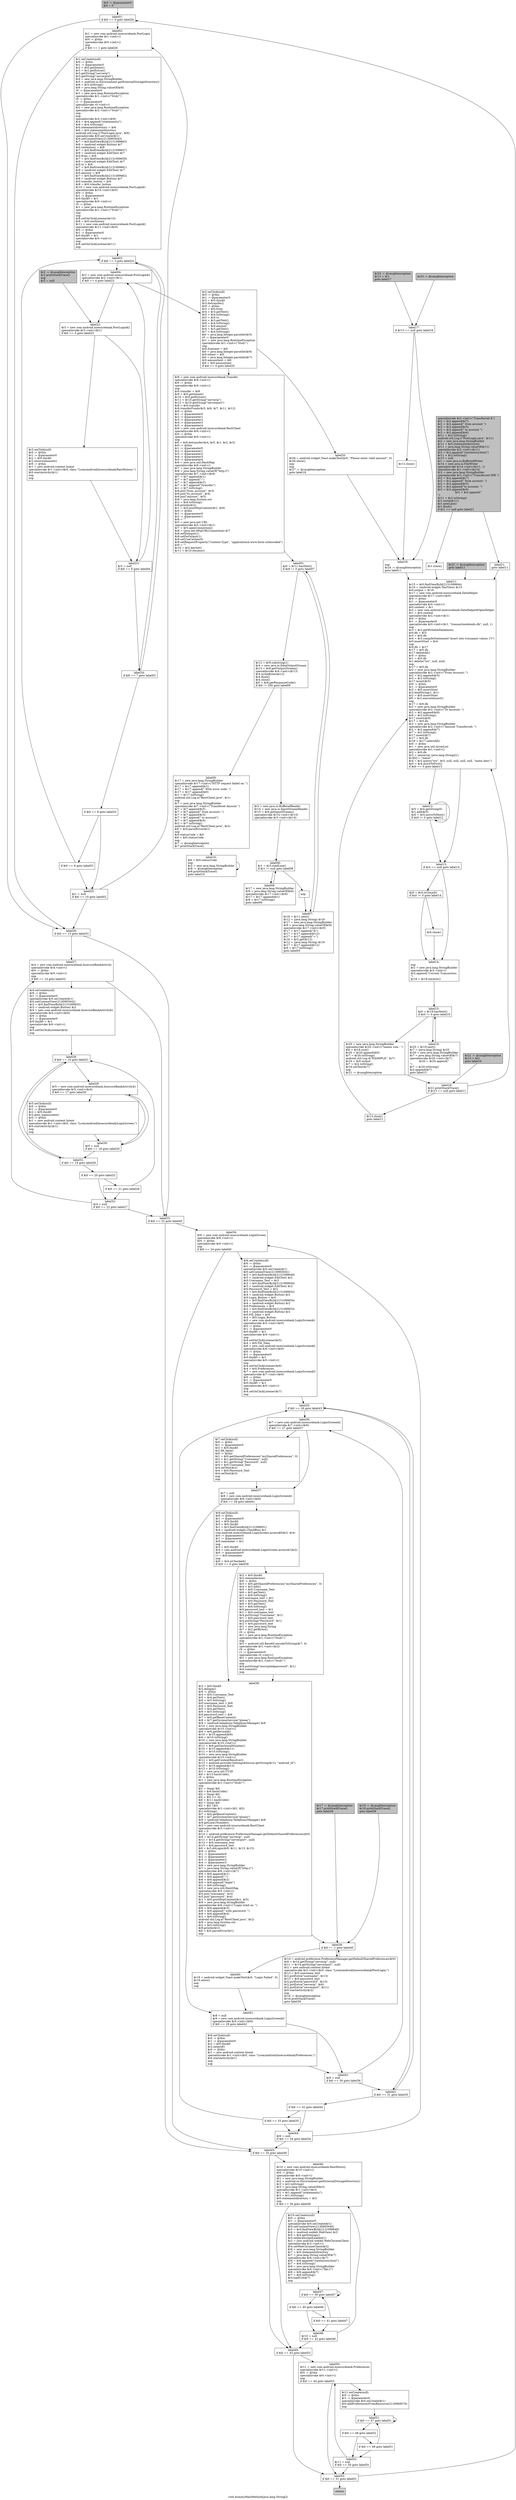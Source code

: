 digraph "void dummyMainMethod(java.lang.String[])" {
    label="void dummyMainMethod(java.lang.String[])";
    node [shape=box];
    "0" [style=filled,fillcolor=gray,label="$r0 := @parameter0\l$i0 = 0\l",];
    "1" [label="label01:\nif $i0 == 0 goto label26\l",];
    "0"->"1";
    "2" [label="label02:\n$r1 = new com.android.insecurebank.PostLogin\lspecialinvoke $r1.<init>()\l$r0 := @this\lspecialinvoke $r0.<init>()\lnop\lif $i0 == 1 goto label26\l",];
    "1"->"2";
    "47" [label="label26:\nif $i0 == 13 goto label33\l",];
    "1"->"47";
    "3" [label="$r1.onCreate(null)\l$r0 := @this\l$r1 := @parameter0\l$r2 = $r0.getIntent()\l$r3 = $r2.getExtras()\l$r3.getString(\"serverip\")\l$r3.getString(\"serverport\")\l$r4 = new java.lang.StringBuilder\l$r5 = android.os.Environment.getExternalStorageDirectory()\l$r6 = $r5.toString()\l$r6 = java.lang.String.valueOf($r6)\lr0 := @parameter0\l$r1 = new java.lang.RuntimeException\lspecialinvoke $r1.<init>(\"Stub!\")\lr0 := @this\lr1 := @parameter0\lspecialinvoke r0.<init>()\l$r2 = new java.lang.RuntimeException\lspecialinvoke $r2.<init>(\"Stub!\")\lnop\lnop\lspecialinvoke $r4.<init>($r6)\l$r4 = $r4.append(\"/statements/\")\l$r6 = $r4.toString()\l$r0.statementdirectory = $r6\l$r6 = $r0.statementdirectory\landroid.util.Log.i(\"PostLogin.java\", $r6)\lspecialinvoke $r0.onCreate($r1)\l$r0.setContentView(2130903043)\l$r7 = $r0.findViewById(2131099663)\l$r8 = (android.widget.Button) $r7\l$r0.rawhistory = $r8\l$r7 = $r0.findViewById(2131099657)\l$r9 = (android.widget.EditText) $r7\l$r0.from = $r9\l$r7 = $r0.findViewById(2131099659)\l$r9 = (android.widget.EditText) $r7\l$r0.to = $r9\l$r7 = $r0.findViewById(2131099661)\l$r9 = (android.widget.EditText) $r7\l$r0.amount = $r9\l$r7 = $r0.findViewById(2131099662)\l$r8 = (android.widget.Button) $r7\l$r0.transfer_button = $r8\l$r8 = $r0.transfer_button\l$r10 = new com.android.insecurebank.PostLogin$1\lspecialinvoke $r10.<init>($r0)\l$r0 := @this\l$r1 := @parameter0\l$r0.this$0 = $r1\lspecialinvoke $r0.<init>()\lr0 := @this\l$r1 = new java.lang.RuntimeException\lspecialinvoke $r1.<init>(\"Stub!\")\lnop\lnop\l$r8.setOnClickListener($r10)\l$r8 = $r0.rawhistory\l$r11 = new com.android.insecurebank.PostLogin$2\lspecialinvoke $r11.<init>($r0)\l$r0 := @this\l$r1 := @parameter0\l$r0.this$0 = $r1\lspecialinvoke $r0.<init>()\lnop\l$r8.setOnClickListener($r11)\lnop\l",];
    "2"->"3";
    "2"->"47";
    "4" [label="label03:\nif $i0 == 3 goto label24\l",];
    "3"->"4";
    "5" [label="label04:\n$r2 = new com.android.insecurebank.PostLogin$1\lspecialinvoke $r2.<init>($r1)\lif $i0 == 4 goto label22\l",];
    "4"->"5";
    "43" [label="label24:\nif $i0 == 7 goto label03\l",];
    "4"->"43";
    "6" [label="$r2.onClick(null)\l$r0 := @this\l$r1 := @parameter0\l$r3 = $r0.this$0\l$r3.dotransfer()\l$r0 := @this\l$r3 = $r0.from\l$r4 = $r3.getText()\l$r5 = $r4.toString()\l$r3 = $r0.to\l$r4 = $r3.getText()\l$r6 = $r4.toString()\l$r3 = $r0.amount\l$r4 = $r3.getText()\l$r7 = $r4.toString()\l$i0 = java.lang.Integer.parseInt($r5)\lr0 := @parameter0\l$r1 = new java.lang.RuntimeException\lspecialinvoke $r1.<init>(\"Stub!\")\lnop\l$r0.fromtext = $i0\l$i0 = java.lang.Integer.parseInt($r6)\l$r0.totext = $i0\l$i0 = java.lang.Integer.parseInt($r7)\l$r0.amounttext = $i0\l$i0 = $r0.amounttext\lif $i0 <= 0 goto label20\l",];
    "5"->"6";
    "40" [label="label22:\n$r3 = new com.android.insecurebank.PostLogin$2\lspecialinvoke $r3.<init>($r1)\lif $i0 == 5 goto label23\l",];
    "5"->"40";
    "7" [label="$r8 = new com.android.insecurebank.Transfer\lspecialinvoke $r8.<init>()\l$r0 := @this\lspecialinvoke $r0.<init>()\lnop\l$r0.transfer = $r8\l$r9 = $r0.getIntent()\l$r10 = $r9.getExtras()\l$r11 = $r10.getString(\"serverip\")\l$r12 = $r10.getString(\"serverport\")\l$r8 = $r0.transfer\l$r8.transferFunds($r5, $r6, $r7, $r11, $r12)\l$r0 := @this\l$r1 := @parameter0\l$r2 := @parameter1\l$r3 := @parameter2\l$r4 := @parameter3\l$r5 := @parameter4\l$r6 = new com.android.insecurebank.RestClient\lspecialinvoke $r6.<init>()\l$r0 := @this\lspecialinvoke $r0.<init>()\lnop\l$i0 = $r6.dotransfer($r4, $r5, $r1, $r2, $r3)\l$r0 := @this\l$r1 := @parameter0\l$r2 := @parameter1\l$r3 := @parameter2\l$r4 := @parameter3\l$r5 := @parameter4\l$r6 = new java.util.HashMap\lspecialinvoke $r6.<init>()\l$r7 = new java.lang.StringBuilder\l$r8 = java.lang.String.valueOf(\"http://\")\lspecialinvoke $r7.<init>($r8)\l$r7 = $r7.append($r1)\l$r7 = $r7.append(\":\")\l$r7 = $r7.append($r2)\l$r7 = $r7.append(\"/transfer\")\l$r1 = $r7.toString()\l$r6.put(\"from_account\", $r3)\l$r6.put(\"to_account\", $r4)\l$r6.put(\"amount\", $r5)\l$r9 = java.lang.System.out\l$r2 = $r6.toString()\l$r9.println($r2)\l$r1 = $r0.postHttpContent($r1, $r6)\l$r0 := @this\l$r1 := @parameter0\l$r2 := @parameter1\l$r6 = \"\"\l$r5 = new java.net.URL\lspecialinvoke $r5.<init>($r1)\l$r7 = $r5.openConnection()\l$r8 = (java.net.HttpURLConnection) $r7\l$r8.setDoInput(1)\l$r8.setDoOutput(1)\l$r8.setUseCaches(0)\l$r8.setRequestProperty(\"Content-Type\", \"application/x-www-form-urlencoded\")\l$r9 = \"\"\l$r10 = $r2.keySet()\l$r11 = $r10.iterator()\l",];
    "6"->"7";
    "35" [label="label20:\n$r26 = android.widget.Toast.makeText($r0, \"Please enter valid amount\", 0)\l$r26.show()\lnop\lnop\l$r27 := @caughtexception\lgoto label18\l",];
    "6"->"35";
    "8" [label="label05:\n$z0 = $r11.hasNext()\lif $z0 != 0 goto label07\l",];
    "7"->"8";
    "9" [label="$r12 = $r9.substring(1)\l$r4 = new java.io.DataOutputStream\l$r13 = $r8.getOutputStream()\lspecialinvoke $r4.<init>($r13)\l$r4.writeBytes($r12)\l$r4.flush()\l$r4.close()\l$i0 = $r8.getResponseCode()\lif $i0 != 200 goto label09\l",];
    "8"->"9";
    "13" [label="label07:\n$r16 = $r11.next()\l$r12 = (java.lang.String) $r16\l$r17 = new java.lang.StringBuilder\l$r9 = java.lang.String.valueOf($r9)\lspecialinvoke $r17.<init>($r9)\l$r17 = $r17.append(\"&\")\l$r17 = $r17.append($r12)\l$r17 = $r17.append(\"=\")\l$r16 = $r2.get($r12)\l$r12 = (java.lang.String) $r16\l$r17 = $r17.append($r12)\l$r9 = $r17.toString()\lgoto label05\l",];
    "8"->"13";
    "10" [label="$r3 = new java.io.BufferedReader\l$r14 = new java.io.InputStreamReader\l$r15 = $r8.getInputStream()\lspecialinvoke $r14.<init>($r15)\lspecialinvoke $r3.<init>($r14)\l",];
    "9"->"10";
    "15" [label="label09:\n$r17 = new java.lang.StringBuilder\lspecialinvoke $r17.<init>(\"HTTP request failed on: \")\l$r17 = $r17.append($r1)\l$r17 = $r17.append(\" With error code: \")\l$r17 = $r17.append($i0)\l$r1 = $r17.toString()\landroid.util.Log.e(\"RestClient.java\", $r1)\lnop\l$r7 = new java.lang.StringBuilder\lspecialinvoke $r7.<init>(\"Transfered Amount \")\l$r7 = $r7.append($r5)\l$r7 = $r7.append(\" from account: \")\l$r7 = $r7.append($r3)\l$r7 = $r7.append(\" to account\")\l$r7 = $r7.append($r4)\l$r2 = $r7.toString()\landroid.util.Log.e(\"RestClient.java\", $r2)\l$i0 = $r0.parseError($r1)\lnop\l$r0.statusCode = $i0\l$i0 = $r0.statusCode\lnop\l$r7 := @caughtexception\l$r7.printStackTrace()\l",];
    "9"->"15";
    "11" [label="label06:\n$r1 = $r3.readLine()\lif $r1 != null goto label08\l",];
    "10"->"11";
    "12" [label="nop\l",];
    "11"->"12";
    "14" [label="label08:\n$r17 = new java.lang.StringBuilder\l$r6 = java.lang.String.valueOf($r6)\lspecialinvoke $r17.<init>($r6)\l$r17 = $r17.append($r1)\l$r6 = $r17.toString()\lgoto label06\l",];
    "11"->"14";
    "12"->"13";
    "13"->"8";
    "14"->"11";
    "16" [label="label10:\n$i0 = $r0.statusCode\lnop\l$r2 = new java.lang.StringBuilder\l$r8 := @caughtexception\l$r8.printStackTrace()\lgoto label10\l",];
    "15"->"16";
    "16"->"16";
    "17" [style=filled,fillcolor=gray,label="specialinvoke $r2.<init>(\"Transferred $\")\l$r2 = $r2.append($r7)\l$r2 = $r2.append(\" from account \")\l$r2 = $r2.append($r5)\l$r2 = $r2.append(\" to account \")\l$r2 = $r2.append($r6)\l$r11 = $r2.toString()\landroid.util.Log.i(\"PostLogin.java\", $r11)\l$r2 = new java.lang.StringBuilder\l$r11 = $r0.statementdirectory\l$r11 = java.lang.String.valueOf($r11)\lspecialinvoke $r2.<init>($r11)\l$r2 = $r2.append(\"/rawhistory.html\")\l$r11 = $r2.toString()\l$r13 = null\l$r1 = new java.io.BufferedWriter\l$r14 = new java.io.FileWriter\lspecialinvoke $r14.<init>($r11, 1)\lspecialinvoke $r1.<init>($r14)\l$r2 = new java.lang.StringBuilder\lspecialinvoke $r2.<init>(\"Transferred INR \")\l$r2 = $r2.append($r7)\l$r2 = $r2.append(\" from account: \")\l$r2 = $r2.append($r5)\l$r2 = $r2.append(\"to account: \")\l$r2 = $r2.append($r6)\l$r2 = $r2.append(\"\n\")\l$r11 = $r2.toString()\l$r1.write($r11)\l$r1.newLine()\l$r1.flush()\lif $r1 == null goto label21\l",];
    "18" [label="$r1.close()\l",];
    "17"->"18";
    "38" [label="label21:\ngoto label11\l",];
    "17"->"38";
    "19" [label="label11:\n$r15 = $r0.findViewById(2131099664)\l$r16 = (android.widget.TextView) $r15\l$r0.output = $r16\l$r17 = new com.android.insecurebank.DataHelper\lspecialinvoke $r17.<init>($r0)\l$r0 := @this\l$r1 := @parameter0\lspecialinvoke $r0.<init>()\l$r0.context = $r1\l$r2 = new com.android.insecurebank.DataHelper$OpenHelper\l$r1 = $r0.context\lspecialinvoke $r2.<init>($r1)\l$r0 := @this\l$r1 := @parameter0\lspecialinvoke $r0.<init>($r1, \"transactiondetails.db\", null, 1)\lnop\l$r3 = $r2.getWritableDatabase()\l$r0.db = $r3\l$r3 = $r0.db\l$r4 = $r3.compileStatement(\"insert into trx(name) values (?)\")\l$r0.insertStmt = $r4\lnop\l$r0.dh = $r17\l$r17 = $r0.dh\l$r17.deleteAll()\l$r0 := @this\l$r1 = $r0.db\l$r1.delete(\"trx\", null, null)\lnop\l$r17 = $r0.dh\l$r2 = new java.lang.StringBuilder\lspecialinvoke $r2.<init>(\"From Account: \")\l$r2 = $r2.append($r5)\l$r5 = $r2.toString()\l$r17.insert($r5)\l$r0 := @this\l$r1 := @parameter0\l$r2 = $r0.insertStmt\l$r2.bindString(1, $r1)\l$r2 = $r0.insertStmt\l$l0 = $r2.executeInsert()\lnop\l$r17 = $r0.dh\l$r2 = new java.lang.StringBuilder\lspecialinvoke $r2.<init>(\"To Account: \")\l$r2 = $r2.append($r6)\l$r6 = $r2.toString()\l$r17.insert($r6)\l$r17 = $r0.dh\l$r2 = new java.lang.StringBuilder\lspecialinvoke $r2.<init>(\"Amount Transferred: \")\l$r2 = $r2.append($r7)\l$r7 = $r2.toString()\l$r17.insert($r7)\l$r17 = $r0.dh\l$r18 = $r17.selectAll()\l$r0 := @this\l$r1 = new java.util.ArrayList\lspecialinvoke $r1.<init>()\l$r2 = $r0.db\l$r3 = newarray (java.lang.String)[1]\l$r3[0] = \"name\"\l$r4 = $r2.query(\"trx\", $r3, null, null, null, null, \"name desc\")\l$z0 = $r4.moveToFirst()\lif $z0 == 0 goto label13\l",];
    "18"->"19";
    "20" [label="label12:\n$r5 = $r4.getString(0)\l$r1.add($r5)\l$z0 = $r4.moveToNext()\lif $z0 != 0 goto label12\l",];
    "19"->"20";
    "21" [label="label13:\nif $r4 == null goto label14\l",];
    "19"->"21";
    "20"->"20";
    "20"->"21";
    "22" [label="$z0 = $r4.isClosed()\lif $z0 != 0 goto label14\l",];
    "21"->"22";
    "24" [label="label14:\nnop\l$r2 = new java.lang.StringBuilder\lspecialinvoke $r2.<init>()\l$r2.append(\"Current Transaction:\n\")\l$r19 = $r18.iterator()\l",];
    "21"->"24";
    "23" [label="$r4.close()\l",];
    "22"->"23";
    "22"->"24";
    "23"->"24";
    "25" [label="label15:\n$z0 = $r19.hasNext()\lif $z0 != 0 goto label19\l",];
    "24"->"25";
    "26" [label="$r20 = new java.lang.StringBuilder\lspecialinvoke $r20.<init>(\"names size - \")\l$i0 = $r18.size()\l$r20 = $r20.append($i0)\l$r7 = $r20.toString()\landroid.util.Log.d(\"EXAMPLE\", $r7)\l$r16 = $r0.output\l$r7 = $r2.toString()\l$r16.setText($r7)\lnop\l$r21 := @caughtexception\l",];
    "25"->"26";
    "34" [label="label19:\n$r25 = $r19.next()\l$r7 = (java.lang.String) $r25\l$r20 = new java.lang.StringBuilder\l$r7 = java.lang.String.valueOf($r7)\lspecialinvoke $r20.<init>($r7)\l$r20 = $r20.append(\"\n\")\l$r7 = $r20.toString()\l$r2.append($r7)\lgoto label15\l",];
    "25"->"34";
    "27" [label="label16:\n$r21.printStackTrace()\lif $r13 == null goto label11\l",];
    "26"->"27";
    "27"->"19";
    "28" [label="$r13.close()\lgoto label11\l",];
    "27"->"28";
    "28"->"19";
    "29" [style=filled,fillcolor=gray,label="$r22 := @caughtexception\lgoto label11\l",];
    "29"->"19";
    "30" [style=filled,fillcolor=gray,label="$r23 := @caughtexception\l",];
    "31" [label="label17:\nif $r13 == null goto label18\l",];
    "30"->"31";
    "32" [label="$r13.close()\l",];
    "31"->"32";
    "33" [label="label18:\nnop\l$r24 := @caughtexception\lgoto label11\l",];
    "31"->"33";
    "32"->"33";
    "33"->"19";
    "34"->"25";
    "35"->"33";
    "36" [style=filled,fillcolor=gray,label="$r23 := @caughtexception\l$r13 = $r1\lgoto label17\l",];
    "36"->"31";
    "37" [style=filled,fillcolor=gray,label="$r21 := @caughtexception\l$r13 = $r1\lgoto label16\l",];
    "37"->"27";
    "38"->"19";
    "39" [style=filled,fillcolor=gray,label="$r2 := @caughtexception\l$r2.printStackTrace()\lnop\l$r2 = null\l",];
    "39"->"40";
    "41" [label="$r3.onClick(null)\l$r0 := @this\l$r1 := @parameter0\l$r2 = $r0.this$0\l$r2.showstatement()\l$r0 := @this\l$r1 = new android.content.Intent\lspecialinvoke $r1.<init>($r0, class \"Lcom/android/insecurebank/RawHistory;\")\l$r0.startActivity($r1)\lnop\lnop\l",];
    "40"->"41";
    "42" [label="label23:\n$r3 = null\lif $i0 == 6 goto label04\l",];
    "40"->"42";
    "41"->"42";
    "42"->"5";
    "42"->"43";
    "43"->"4";
    "44" [label="if $i0 == 8 goto label25\l",];
    "43"->"44";
    "45" [label="if $i0 == 9 goto label03\l",];
    "44"->"45";
    "46" [label="label25:\n$r1 = null\lif $i0 == 10 goto label02\l",];
    "44"->"46";
    "45"->"4";
    "45"->"46";
    "46"->"2";
    "46"->"47";
    "48" [label="label27:\n$r4 = new com.android.insecurebank.InsecureBankActivity\lspecialinvoke $r4.<init>()\l$r0 := @this\lspecialinvoke $r0.<init>()\lnop\lif $i0 == 14 goto label33\l",];
    "47"->"48";
    "58" [label="label33:\nif $i0 == 23 goto label45\l",];
    "47"->"58";
    "49" [label="$r4.onCreate(null)\l$r0 := @this\l$r1 := @parameter0\lspecialinvoke $r0.onCreate($r1)\l$r0.setContentView(2130903042)\l$r2 = $r0.findViewById(2131099655)\l$r3 = (android.widget.Button) $r2\l$r4 = new com.android.insecurebank.InsecureBankActivity$1\lspecialinvoke $r4.<init>($r0)\l$r0 := @this\l$r1 := @parameter0\l$r0.this$0 = $r1\lspecialinvoke $r0.<init>()\lnop\l$r3.setOnClickListener($r4)\lnop\l",];
    "48"->"49";
    "48"->"58";
    "50" [label="label28:\nif $i0 == 16 goto label31\l",];
    "49"->"50";
    "51" [label="label29:\n$r5 = new com.android.insecurebank.InsecureBankActivity$1\lspecialinvoke $r5.<init>($r4)\lif $i0 == 17 goto label30\l",];
    "50"->"51";
    "54" [label="label31:\nif $i0 == 19 goto label28\l",];
    "50"->"54";
    "52" [label="$r5.onClick(null)\l$r0 := @this\l$r1 := @parameter0\l$r2 = $r0.this$0\l$r2.goto_loginscreen()\l$r0 := @this\l$r1 = new android.content.Intent\lspecialinvoke $r1.<init>($r0, class \"Lcom/android/insecurebank/LoginScreen;\")\l$r0.startActivity($r1)\lnop\lnop\l",];
    "51"->"52";
    "53" [label="label30:\n$r5 = null\lif $i0 == 18 goto label29\l",];
    "51"->"53";
    "52"->"53";
    "53"->"51";
    "53"->"54";
    "54"->"50";
    "55" [label="if $i0 == 20 goto label32\l",];
    "54"->"55";
    "56" [label="if $i0 == 21 goto label28\l",];
    "55"->"56";
    "57" [label="label32:\n$r4 = null\lif $i0 == 22 goto label27\l",];
    "55"->"57";
    "56"->"50";
    "56"->"57";
    "57"->"48";
    "57"->"58";
    "59" [label="label34:\n$r6 = new com.android.insecurebank.LoginScreen\lspecialinvoke $r6.<init>()\l$r0 := @this\lspecialinvoke $r0.<init>()\lnop\lif $i0 == 24 goto label45\l",];
    "58"->"59";
    "80" [label="label45:\nif $i0 == 35 goto label49\l",];
    "58"->"80";
    "60" [label="$r6.onCreate(null)\l$r0 := @this\l$r1 := @parameter0\lspecialinvoke $r0.onCreate($r1)\l$r0.setContentView(2130903041)\l$r2 = $r0.findViewById(2131099649)\l$r3 = (android.widget.EditText) $r2\l$r0.Username_Text = $r3\l$r2 = $r0.findViewById(2131099650)\l$r3 = (android.widget.EditText) $r2\l$r0.Password_Text = $r3\l$r2 = $r0.findViewById(2131099652)\l$r4 = (android.widget.Button) $r2\l$r0.Login_Button = $r4\l$r2 = $r0.findViewById(2131099654)\l$r4 = (android.widget.Button) $r2\l$r0.Preferences = $r4\l$r2 = $r0.findViewById(2131099653)\l$r4 = (android.widget.Button) $r2\l$r0.Fill_Data = $r4\l$r4 = $r0.Login_Button\l$r5 = new com.android.insecurebank.LoginScreen$1\lspecialinvoke $r5.<init>($r0)\l$r0 := @this\l$r1 := @parameter0\l$r0.this$0 = $r1\lspecialinvoke $r0.<init>()\lnop\l$r4.setOnClickListener($r5)\l$r4 = $r0.Fill_Data\l$r6 = new com.android.insecurebank.LoginScreen$2\lspecialinvoke $r6.<init>($r0)\l$r0 := @this\l$r1 := @parameter0\l$r0.this$0 = $r1\lspecialinvoke $r0.<init>()\lnop\l$r4.setOnClickListener($r6)\l$r4 = $r0.Preferences\l$r7 = new com.android.insecurebank.LoginScreen$3\lspecialinvoke $r7.<init>($r0)\l$r0 := @this\l$r1 := @parameter0\l$r0.this$0 = $r1\lspecialinvoke $r0.<init>()\lnop\l$r4.setOnClickListener($r7)\lnop\l",];
    "59"->"60";
    "59"->"80";
    "61" [label="label35:\nif $i0 == 26 goto label43\l",];
    "60"->"61";
    "62" [label="label36:\n$r7 = new com.android.insecurebank.LoginScreen$2\lspecialinvoke $r7.<init>($r6)\lif $i0 == 27 goto label37\l",];
    "61"->"62";
    "76" [label="label43:\nif $i0 == 31 goto label35\l",];
    "61"->"76";
    "63" [label="$r7.onClick(null)\l$r0 := @this\l$r1 := @parameter0\l$r2 = $r0.this$0\l$r2.fill_data()\l$r0 := @this\l$r1 = $r0.getSharedPreferences(\"mySharedPreferences\", 0)\l$r2 = $r1.getString(\"Username\", null)\l$r3 = $r1.getString(\"Password\", null)\l$r4 = $r0.Username_Text\l$r4.setText($r2)\l$r4 = $r0.Password_Text\l$r4.setText($r3)\lnop\lnop\l",];
    "62"->"63";
    "64" [label="label37:\n$r7 = null\l$r8 = new com.android.insecurebank.LoginScreen$1\lspecialinvoke $r8.<init>($r6)\lif $i0 == 28 goto label41\l",];
    "62"->"64";
    "63"->"64";
    "65" [label="$r8.onClick(null)\l$r0 := @this\l$r1 := @parameter0\l$r2 = $r0.this$0\l$r3 = $r0.this$0\l$r1 = $r3.findViewById(2131099651)\l$r4 = (android.widget.CheckBox) $r1\lcom.android.insecurebank.LoginScreen.access$0($r2, $r4)\l$r0 := @parameter0\l$r1 := @parameter1\l$r0.remember = $r1\lnop\l$r2 = $r0.this$0\l$r4 = com.android.insecurebank.LoginScreen.access$1($r2)\l$r0 := @parameter0\lr1 = $r0.remember\lnop\l$z0 = $r4.isChecked()\lif $z0 == 0 goto label38\l",];
    "64"->"65";
    "73" [label="label41:\n$r8 = null\l$r9 = new com.android.insecurebank.LoginScreen$3\lspecialinvoke $r9.<init>($r6)\lif $i0 == 29 goto label42\l",];
    "64"->"73";
    "66" [label="$r2 = $r0.this$0\l$r2.rememberme()\l$r0 := @this\l$r3 = $r0.getSharedPreferences(\"mySharedPreferences\", 0)\l$r4 = $r3.edit()\l$r5 = $r0.Username_Text\l$r6 = $r5.getText()\l$r1 = $r6.toString()\l$r0.username_text = $r1\l$r5 = $r0.Password_Text\l$r6 = $r5.getText()\l$r1 = $r6.toString()\l$r0.password_text = $r1\l$r1 = $r0.username_text\l$r4.putString(\"Username\", $r1)\l$r1 = $r0.password_text\l$r4.putString(\"Password\", $r1)\l$r2 = $r0.password_text\l$r1 = new java.lang.String\l$r7 = $r2.getBytes()\lr0 := @this\l$r1 = new java.lang.RuntimeException\lspecialinvoke $r1.<init>(\"Stub!\")\lnop\l$r2 = android.util.Base64.encodeToString($r7, 4)\lspecialinvoke $r1.<init>($r2)\lr0 := @this\lr1 := @parameter0\lspecialinvoke r0.<init>()\l$r2 = new java.lang.RuntimeException\lspecialinvoke $r2.<init>(\"Stub!\")\lnop\l$r4.putString(\"encryptedpassword\", $r1)\l$r4.commit()\lnop\l",];
    "65"->"66";
    "67" [label="label38:\n$r2 = $r0.this$0\l$r2.dologin()\l$r0 := @this\l$r4 = $r0.Username_Text\l$r5 = $r4.getText()\l$r6 = $r5.toString()\l$r0.username_text = $r6\l$r4 = $r0.Password_Text\l$r5 = $r4.getText()\l$r6 = $r5.toString()\l$r0.password_text = $r6\l$r7 = $r0.getBaseContext()\l$r8 = $r7.getSystemService(\"phone\")\l$r9 = (android.telephony.TelephonyManager) $r8\l$r10 = new java.lang.StringBuilder\lspecialinvoke $r10.<init>()\l$r6 = $r9.getDeviceId()\l$r10 = $r10.append($r6)\l$r6 = $r10.toString()\l$r10 = new java.lang.StringBuilder\lspecialinvoke $r10.<init>()\l$r11 = $r9.getSimSerialNumber()\l$r10 = $r10.append($r11)\l$r11 = $r10.toString()\l$r10 = new java.lang.StringBuilder\lspecialinvoke $r10.<init>()\l$r12 = $r0.getContentResolver()\l$r13 = android.provider.Settings$Secure.getString($r12, \"android_id\")\l$r10 = $r10.append($r13)\l$r13 = $r10.toString()\l$r1 = new java.util.UUID\l$i0 = $r13.hashCode()\lr0 := @this\l$r1 = new java.lang.RuntimeException\lspecialinvoke $r1.<init>(\"Stub!\")\lnop\l$l1 = (long) $i0\l$i0 = $r6.hashCode()\l$l2 = (long) $i0\l$l2 = $l2 << 32\l$i0 = $r11.hashCode()\l$l3 = (long) $i0\l$l2 = $l2 | $l3\lspecialinvoke $r1.<init>($l1, $l2)\l$r1.toString()\l$r7 = $r0.getBaseContext()\l$r8 = $r7.getSystemService(\"phone\")\l$r9 = (android.telephony.TelephonyManager) $r8\l$r9.getLine1Number()\l$r3 = new com.android.insecurebank.RestClient\lspecialinvoke $r3.<init>()\l$i0 = 0\l$r14 = android.preference.PreferenceManager.getDefaultSharedPreferences($r0)\l$r6 = $r14.getString(\"serverip\", null)\l$r11 = $r14.getString(\"serverport\", null)\l$r13 = $r0.username_text\l$r15 = $r0.password_text\l$i0 = $r3.doLogin($r6, $r11, $r13, $r15)\l$r0 := @this\l$r1 := @parameter0\l$r2 := @parameter1\l$r3 := @parameter2\l$r4 := @parameter3\l$r6 = new java.lang.StringBuilder\l$r7 = java.lang.String.valueOf(\"http://\")\lspecialinvoke $r6.<init>($r7)\l$r6 = $r6.append($r1)\l$r6 = $r6.append(\":\")\l$r6 = $r6.append($r2)\l$r6 = $r6.append(\"/login\")\l$r1 = $r6.toString()\l$r5 = new java.util.HashMap\lspecialinvoke $r5.<init>()\l$r5.put(\"username\", $r3)\l$r5.put(\"password\", $r4)\l$r1 = $r0.postHttpContent($r1, $r5)\l$r6 = new java.lang.StringBuilder\lspecialinvoke $r6.<init>(\"Login tried as: \")\l$r6 = $r6.append($r3)\l$r6 = $r6.append(\" with password: \")\l$r6 = $r6.append($r4)\l$r2 = $r6.toString()\landroid.util.Log.e(\"RestClient.java\", $r2)\l$r8 = java.lang.System.out\l$r2 = $r5.toString()\l$r8.println($r2)\l$i0 = $r0.parseError($r1)\lnop\l",];
    "65"->"67";
    "66"->"67";
    "68" [label="label39:\nif $i0 != -1 goto label40\l",];
    "67"->"68";
    "69" [label="$r14 = android.preference.PreferenceManager.getDefaultSharedPreferences($r0)\l$r6 = $r14.getString(\"serverip\", null)\l$r11 = $r14.getString(\"serverport\", null)\l$r2 = new android.content.Intent\lspecialinvoke $r2.<init>($r0, class \"Lcom/android/insecurebank/PostLogin;\")\l$r13 = $r0.username_text\l$r2.putExtra(\"username\", $r13)\l$r13 = $r0.password_text\l$r2.putExtra(\"password\", $r13)\l$r2.putExtra(\"serverip\", $r6)\l$r2.putExtra(\"serverport\", $r11)\l$r0.startActivity($r2)\lnop\l$r16 := @caughtexception\l$r16.printStackTrace()\lgoto label39\l",];
    "68"->"69";
    "72" [label="label40:\n$r19 = android.widget.Toast.makeText($r0, \"Login Failed\", 0)\l$r19.show()\lnop\lnop\l",];
    "68"->"72";
    "69"->"68";
    "70" [style=filled,fillcolor=gray,label="$r17 := @caughtexception\l$r17.printStackTrace()\lgoto label39\l",];
    "70"->"68";
    "71" [style=filled,fillcolor=gray,label="$r18 := @caughtexception\l$r18.printStackTrace()\lgoto label39\l",];
    "71"->"68";
    "72"->"73";
    "74" [label="$r9.onClick(null)\l$r0 := @this\l$r1 := @parameter0\l$r2 = $r0.this$0\l$r2.setpref()\l$r0 := @this\l$r1 = new android.content.Intent\lspecialinvoke $r1.<init>($r0, class \"Lcom/android/insecurebank/Preferences;\")\l$r0.startActivity($r1)\lnop\lnop\l",];
    "73"->"74";
    "75" [label="label42:\n$r9 = null\lif $i0 == 30 goto label36\l",];
    "73"->"75";
    "74"->"75";
    "75"->"62";
    "75"->"76";
    "76"->"61";
    "77" [label="if $i0 == 32 goto label44\l",];
    "76"->"77";
    "78" [label="if $i0 == 33 goto label35\l",];
    "77"->"78";
    "79" [label="label44:\n$r6 = null\lif $i0 == 34 goto label34\l",];
    "77"->"79";
    "78"->"61";
    "78"->"79";
    "79"->"59";
    "79"->"80";
    "81" [label="label46:\n$r10 = new com.android.insecurebank.RawHistory\lspecialinvoke $r10.<init>()\l$r0 := @this\lspecialinvoke $r0.<init>()\l$r1 = new java.lang.StringBuilder\l$r2 = android.os.Environment.getExternalStorageDirectory()\l$r3 = $r2.toString()\l$r3 = java.lang.String.valueOf($r3)\lspecialinvoke $r1.<init>($r3)\l$r1 = $r1.append(\"/statements/\")\l$r3 = $r1.toString()\l$r0.statementdirectory = $r3\lnop\lif $i0 == 36 goto label49\l",];
    "80"->"81";
    "87" [label="label49:\nif $i0 == 43 goto label53\l",];
    "80"->"87";
    "82" [label="$r10.onCreate(null)\l$r0 := @this\l$r1 := @parameter0\lspecialinvoke $r0.onCreate($r1)\l$r0.setContentView(2130903040)\l$r3 = $r0.findViewById(2131099648)\l$r4 = (android.webkit.WebView) $r3\l$r5 = $r4.getSettings()\l$r5.setJavaScriptEnabled(1)\l$r2 = new android.webkit.WebChromeClient\lspecialinvoke $r2.<init>()\l$r4.setWebChromeClient($r2)\l$r6 = new java.lang.StringBuilder\l$r7 = $r0.statementdirectory\l$r7 = java.lang.String.valueOf($r7)\lspecialinvoke $r6.<init>($r7)\l$r6 = $r6.append(\"/rawhistory.html\")\l$r7 = $r6.toString()\l$r6 = new java.lang.StringBuilder\lspecialinvoke $r6.<init>(\"file://\")\l$r6 = $r6.append($r7)\l$r7 = $r6.toString()\l$r4.loadUrl($r7)\lnop\l",];
    "81"->"82";
    "81"->"87";
    "83" [label="label47:\nif $i0 == 39 goto label47\l",];
    "82"->"83";
    "83"->"83";
    "84" [label="if $i0 == 40 goto label48\l",];
    "83"->"84";
    "85" [label="if $i0 == 41 goto label47\l",];
    "84"->"85";
    "86" [label="label48:\n$r10 = null\lif $i0 == 42 goto label46\l",];
    "84"->"86";
    "85"->"83";
    "85"->"86";
    "86"->"81";
    "86"->"87";
    "88" [label="label50:\n$r11 = new com.android.insecurebank.Preferences\lspecialinvoke $r11.<init>()\l$r0 := @this\lspecialinvoke $r0.<init>()\lnop\lif $i0 == 44 goto label53\l",];
    "87"->"88";
    "94" [label="label53:\nif $i0 == 51 goto label01\l",];
    "87"->"94";
    "89" [label="$r11.onCreate(null)\l$r0 := @this\l$r1 := @parameter0\lspecialinvoke $r0.onCreate($r1)\l$r0.addPreferencesFromResource(2130968576)\lnop\l",];
    "88"->"89";
    "88"->"94";
    "90" [label="label51:\nif $i0 == 47 goto label51\l",];
    "89"->"90";
    "90"->"90";
    "91" [label="if $i0 == 48 goto label52\l",];
    "90"->"91";
    "92" [label="if $i0 == 49 goto label51\l",];
    "91"->"92";
    "93" [label="label52:\n$r11 = null\lif $i0 == 50 goto label50\l",];
    "91"->"93";
    "92"->"90";
    "92"->"93";
    "93"->"88";
    "93"->"94";
    "94"->"1";
    "95" [style=filled,fillcolor=lightgray,label="return\l",];
    "94"->"95";
}
